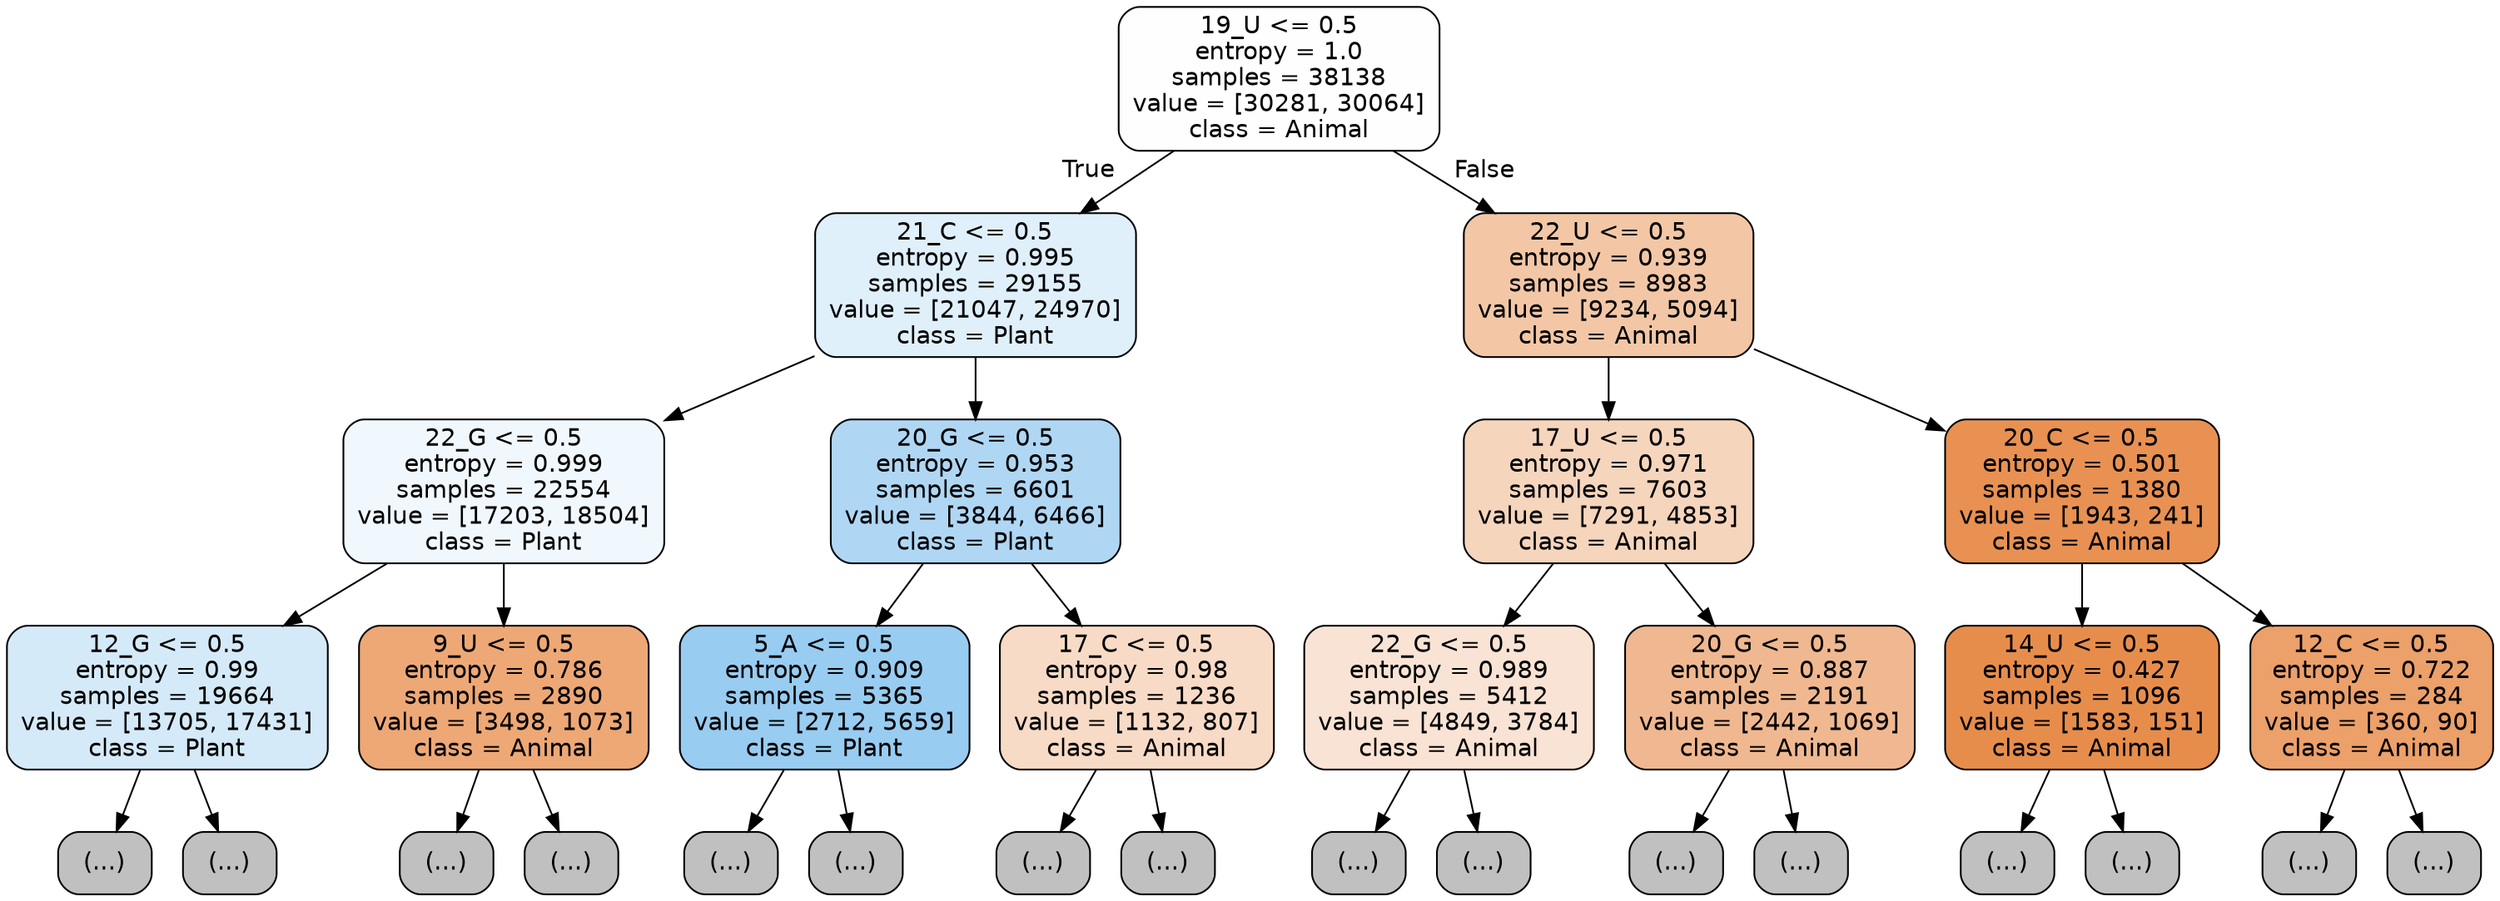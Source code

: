 digraph Tree {
node [shape=box, style="filled, rounded", color="black", fontname="helvetica"] ;
edge [fontname="helvetica"] ;
0 [label="19_U <= 0.5\nentropy = 1.0\nsamples = 38138\nvalue = [30281, 30064]\nclass = Animal", fillcolor="#fffefe"] ;
1 [label="21_C <= 0.5\nentropy = 0.995\nsamples = 29155\nvalue = [21047, 24970]\nclass = Plant", fillcolor="#e0f0fb"] ;
0 -> 1 [labeldistance=2.5, labelangle=45, headlabel="True"] ;
2 [label="22_G <= 0.5\nentropy = 0.999\nsamples = 22554\nvalue = [17203, 18504]\nclass = Plant", fillcolor="#f1f8fd"] ;
1 -> 2 ;
3 [label="12_G <= 0.5\nentropy = 0.99\nsamples = 19664\nvalue = [13705, 17431]\nclass = Plant", fillcolor="#d5eaf9"] ;
2 -> 3 ;
4 [label="(...)", fillcolor="#C0C0C0"] ;
3 -> 4 ;
6361 [label="(...)", fillcolor="#C0C0C0"] ;
3 -> 6361 ;
8694 [label="9_U <= 0.5\nentropy = 0.786\nsamples = 2890\nvalue = [3498, 1073]\nclass = Animal", fillcolor="#eda876"] ;
2 -> 8694 ;
8695 [label="(...)", fillcolor="#C0C0C0"] ;
8694 -> 8695 ;
9504 [label="(...)", fillcolor="#C0C0C0"] ;
8694 -> 9504 ;
9861 [label="20_G <= 0.5\nentropy = 0.953\nsamples = 6601\nvalue = [3844, 6466]\nclass = Plant", fillcolor="#afd7f4"] ;
1 -> 9861 ;
9862 [label="5_A <= 0.5\nentropy = 0.909\nsamples = 5365\nvalue = [2712, 5659]\nclass = Plant", fillcolor="#98ccf1"] ;
9861 -> 9862 ;
9863 [label="(...)", fillcolor="#C0C0C0"] ;
9862 -> 9863 ;
11348 [label="(...)", fillcolor="#C0C0C0"] ;
9862 -> 11348 ;
11815 [label="17_C <= 0.5\nentropy = 0.98\nsamples = 1236\nvalue = [1132, 807]\nclass = Animal", fillcolor="#f8dbc6"] ;
9861 -> 11815 ;
11816 [label="(...)", fillcolor="#C0C0C0"] ;
11815 -> 11816 ;
12305 [label="(...)", fillcolor="#C0C0C0"] ;
11815 -> 12305 ;
12438 [label="22_U <= 0.5\nentropy = 0.939\nsamples = 8983\nvalue = [9234, 5094]\nclass = Animal", fillcolor="#f3c7a6"] ;
0 -> 12438 [labeldistance=2.5, labelangle=-45, headlabel="False"] ;
12439 [label="17_U <= 0.5\nentropy = 0.971\nsamples = 7603\nvalue = [7291, 4853]\nclass = Animal", fillcolor="#f6d5bd"] ;
12438 -> 12439 ;
12440 [label="22_G <= 0.5\nentropy = 0.989\nsamples = 5412\nvalue = [4849, 3784]\nclass = Animal", fillcolor="#f9e3d4"] ;
12439 -> 12440 ;
12441 [label="(...)", fillcolor="#C0C0C0"] ;
12440 -> 12441 ;
14858 [label="(...)", fillcolor="#C0C0C0"] ;
12440 -> 14858 ;
15203 [label="20_G <= 0.5\nentropy = 0.887\nsamples = 2191\nvalue = [2442, 1069]\nclass = Animal", fillcolor="#f0b890"] ;
12439 -> 15203 ;
15204 [label="(...)", fillcolor="#C0C0C0"] ;
15203 -> 15204 ;
15959 [label="(...)", fillcolor="#C0C0C0"] ;
15203 -> 15959 ;
16334 [label="20_C <= 0.5\nentropy = 0.501\nsamples = 1380\nvalue = [1943, 241]\nclass = Animal", fillcolor="#e89152"] ;
12438 -> 16334 ;
16335 [label="14_U <= 0.5\nentropy = 0.427\nsamples = 1096\nvalue = [1583, 151]\nclass = Animal", fillcolor="#e78d4c"] ;
16334 -> 16335 ;
16336 [label="(...)", fillcolor="#C0C0C0"] ;
16335 -> 16336 ;
16545 [label="(...)", fillcolor="#C0C0C0"] ;
16335 -> 16545 ;
16660 [label="12_C <= 0.5\nentropy = 0.722\nsamples = 284\nvalue = [360, 90]\nclass = Animal", fillcolor="#eca06a"] ;
16334 -> 16660 ;
16661 [label="(...)", fillcolor="#C0C0C0"] ;
16660 -> 16661 ;
16778 [label="(...)", fillcolor="#C0C0C0"] ;
16660 -> 16778 ;
}